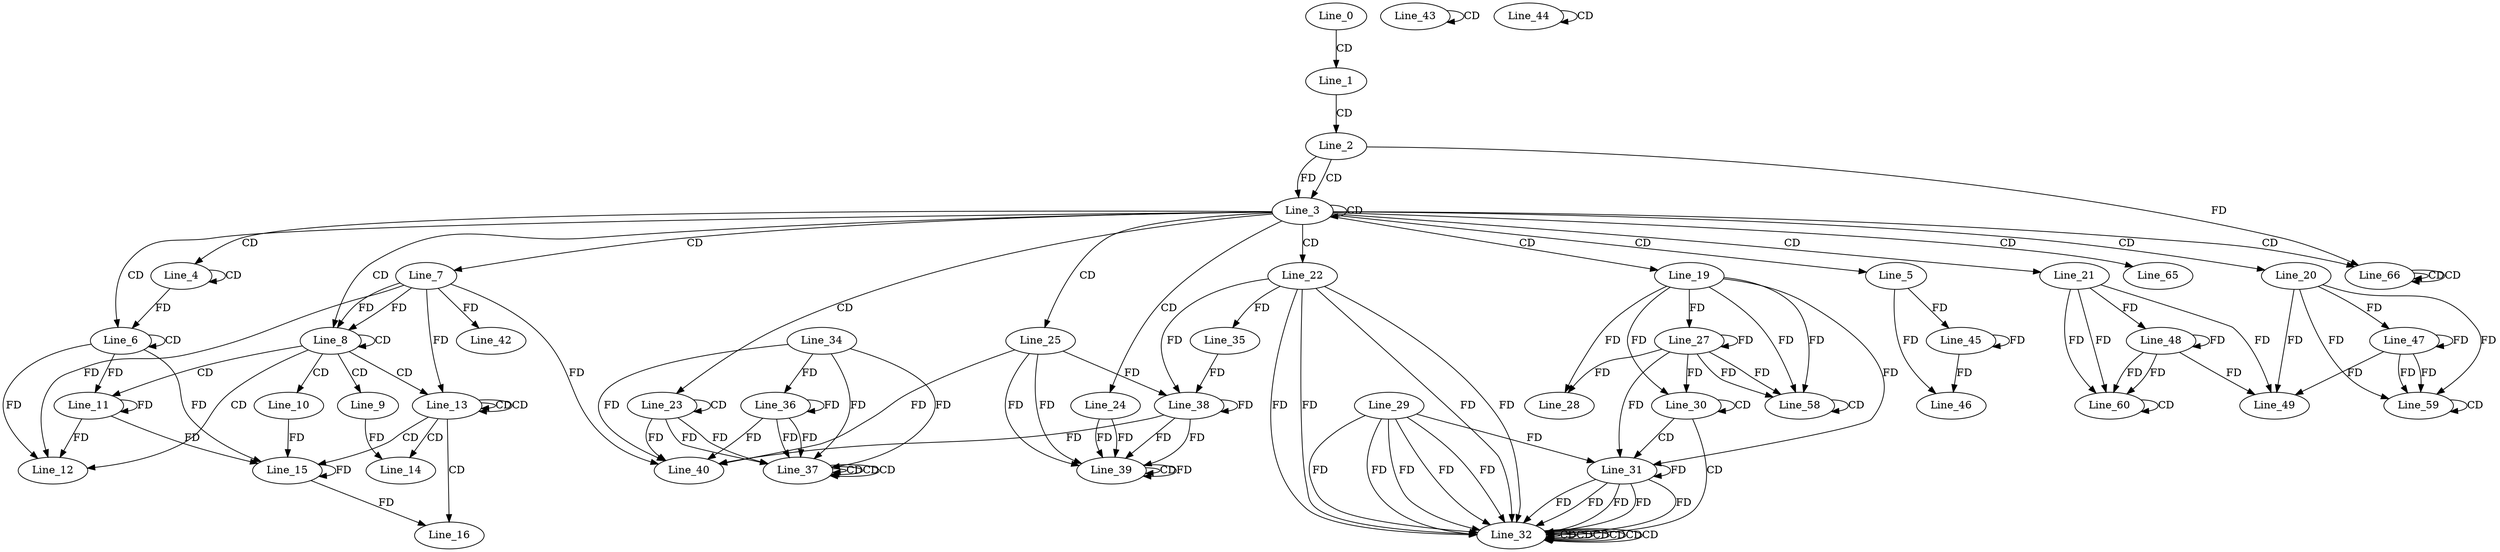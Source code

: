 digraph G {
  Line_0;
  Line_1;
  Line_2;
  Line_3;
  Line_3;
  Line_3;
  Line_4;
  Line_4;
  Line_5;
  Line_6;
  Line_6;
  Line_7;
  Line_8;
  Line_8;
  Line_9;
  Line_10;
  Line_11;
  Line_11;
  Line_12;
  Line_13;
  Line_13;
  Line_14;
  Line_15;
  Line_15;
  Line_15;
  Line_15;
  Line_15;
  Line_16;
  Line_19;
  Line_20;
  Line_21;
  Line_22;
  Line_23;
  Line_23;
  Line_24;
  Line_25;
  Line_27;
  Line_28;
  Line_30;
  Line_30;
  Line_31;
  Line_29;
  Line_31;
  Line_31;
  Line_32;
  Line_32;
  Line_32;
  Line_32;
  Line_32;
  Line_32;
  Line_32;
  Line_32;
  Line_35;
  Line_34;
  Line_36;
  Line_37;
  Line_37;
  Line_37;
  Line_37;
  Line_38;
  Line_38;
  Line_35;
  Line_39;
  Line_39;
  Line_40;
  Line_42;
  Line_43;
  Line_43;
  Line_44;
  Line_44;
  Line_45;
  Line_46;
  Line_47;
  Line_47;
  Line_48;
  Line_48;
  Line_49;
  Line_49;
  Line_58;
  Line_58;
  Line_59;
  Line_59;
  Line_60;
  Line_60;
  Line_65;
  Line_66;
  Line_66;
  Line_66;
  Line_66;
  Line_0 -> Line_1 [ label="CD" ];
  Line_1 -> Line_2 [ label="CD" ];
  Line_2 -> Line_3 [ label="CD" ];
  Line_3 -> Line_3 [ label="CD" ];
  Line_2 -> Line_3 [ label="FD" ];
  Line_3 -> Line_4 [ label="CD" ];
  Line_4 -> Line_4 [ label="CD" ];
  Line_3 -> Line_5 [ label="CD" ];
  Line_3 -> Line_6 [ label="CD" ];
  Line_6 -> Line_6 [ label="CD" ];
  Line_4 -> Line_6 [ label="FD" ];
  Line_3 -> Line_7 [ label="CD" ];
  Line_3 -> Line_8 [ label="CD" ];
  Line_7 -> Line_8 [ label="FD" ];
  Line_8 -> Line_8 [ label="CD" ];
  Line_7 -> Line_8 [ label="FD" ];
  Line_8 -> Line_9 [ label="CD" ];
  Line_8 -> Line_10 [ label="CD" ];
  Line_8 -> Line_11 [ label="CD" ];
  Line_6 -> Line_11 [ label="FD" ];
  Line_11 -> Line_11 [ label="FD" ];
  Line_8 -> Line_12 [ label="CD" ];
  Line_7 -> Line_12 [ label="FD" ];
  Line_6 -> Line_12 [ label="FD" ];
  Line_11 -> Line_12 [ label="FD" ];
  Line_8 -> Line_13 [ label="CD" ];
  Line_13 -> Line_13 [ label="CD" ];
  Line_13 -> Line_13 [ label="CD" ];
  Line_7 -> Line_13 [ label="FD" ];
  Line_13 -> Line_14 [ label="CD" ];
  Line_9 -> Line_14 [ label="FD" ];
  Line_13 -> Line_15 [ label="CD" ];
  Line_15 -> Line_15 [ label="FD" ];
  Line_6 -> Line_15 [ label="FD" ];
  Line_11 -> Line_15 [ label="FD" ];
  Line_10 -> Line_15 [ label="FD" ];
  Line_13 -> Line_16 [ label="CD" ];
  Line_15 -> Line_16 [ label="FD" ];
  Line_3 -> Line_19 [ label="CD" ];
  Line_3 -> Line_20 [ label="CD" ];
  Line_3 -> Line_21 [ label="CD" ];
  Line_3 -> Line_22 [ label="CD" ];
  Line_3 -> Line_23 [ label="CD" ];
  Line_23 -> Line_23 [ label="CD" ];
  Line_3 -> Line_24 [ label="CD" ];
  Line_3 -> Line_25 [ label="CD" ];
  Line_19 -> Line_27 [ label="FD" ];
  Line_27 -> Line_27 [ label="FD" ];
  Line_19 -> Line_28 [ label="FD" ];
  Line_27 -> Line_28 [ label="FD" ];
  Line_30 -> Line_30 [ label="CD" ];
  Line_19 -> Line_30 [ label="FD" ];
  Line_27 -> Line_30 [ label="FD" ];
  Line_30 -> Line_31 [ label="CD" ];
  Line_31 -> Line_31 [ label="FD" ];
  Line_29 -> Line_31 [ label="FD" ];
  Line_19 -> Line_31 [ label="FD" ];
  Line_27 -> Line_31 [ label="FD" ];
  Line_30 -> Line_32 [ label="CD" ];
  Line_32 -> Line_32 [ label="CD" ];
  Line_32 -> Line_32 [ label="CD" ];
  Line_31 -> Line_32 [ label="FD" ];
  Line_29 -> Line_32 [ label="FD" ];
  Line_32 -> Line_32 [ label="CD" ];
  Line_22 -> Line_32 [ label="FD" ];
  Line_31 -> Line_32 [ label="FD" ];
  Line_29 -> Line_32 [ label="FD" ];
  Line_32 -> Line_32 [ label="CD" ];
  Line_22 -> Line_32 [ label="FD" ];
  Line_31 -> Line_32 [ label="FD" ];
  Line_29 -> Line_32 [ label="FD" ];
  Line_32 -> Line_32 [ label="CD" ];
  Line_22 -> Line_32 [ label="FD" ];
  Line_31 -> Line_32 [ label="FD" ];
  Line_29 -> Line_32 [ label="FD" ];
  Line_32 -> Line_32 [ label="CD" ];
  Line_22 -> Line_32 [ label="FD" ];
  Line_31 -> Line_32 [ label="FD" ];
  Line_29 -> Line_32 [ label="FD" ];
  Line_22 -> Line_35 [ label="FD" ];
  Line_34 -> Line_36 [ label="FD" ];
  Line_36 -> Line_36 [ label="FD" ];
  Line_37 -> Line_37 [ label="CD" ];
  Line_37 -> Line_37 [ label="CD" ];
  Line_23 -> Line_37 [ label="FD" ];
  Line_34 -> Line_37 [ label="FD" ];
  Line_36 -> Line_37 [ label="FD" ];
  Line_37 -> Line_37 [ label="CD" ];
  Line_23 -> Line_37 [ label="FD" ];
  Line_34 -> Line_37 [ label="FD" ];
  Line_36 -> Line_37 [ label="FD" ];
  Line_25 -> Line_38 [ label="FD" ];
  Line_38 -> Line_38 [ label="FD" ];
  Line_22 -> Line_38 [ label="FD" ];
  Line_35 -> Line_38 [ label="FD" ];
  Line_25 -> Line_39 [ label="FD" ];
  Line_38 -> Line_39 [ label="FD" ];
  Line_24 -> Line_39 [ label="FD" ];
  Line_39 -> Line_39 [ label="CD" ];
  Line_24 -> Line_39 [ label="FD" ];
  Line_39 -> Line_39 [ label="FD" ];
  Line_25 -> Line_39 [ label="FD" ];
  Line_38 -> Line_39 [ label="FD" ];
  Line_23 -> Line_40 [ label="FD" ];
  Line_34 -> Line_40 [ label="FD" ];
  Line_36 -> Line_40 [ label="FD" ];
  Line_7 -> Line_40 [ label="FD" ];
  Line_25 -> Line_40 [ label="FD" ];
  Line_38 -> Line_40 [ label="FD" ];
  Line_7 -> Line_42 [ label="FD" ];
  Line_43 -> Line_43 [ label="CD" ];
  Line_44 -> Line_44 [ label="CD" ];
  Line_5 -> Line_45 [ label="FD" ];
  Line_45 -> Line_45 [ label="FD" ];
  Line_5 -> Line_46 [ label="FD" ];
  Line_45 -> Line_46 [ label="FD" ];
  Line_20 -> Line_47 [ label="FD" ];
  Line_47 -> Line_47 [ label="FD" ];
  Line_21 -> Line_48 [ label="FD" ];
  Line_48 -> Line_48 [ label="FD" ];
  Line_21 -> Line_49 [ label="FD" ];
  Line_48 -> Line_49 [ label="FD" ];
  Line_20 -> Line_49 [ label="FD" ];
  Line_47 -> Line_49 [ label="FD" ];
  Line_19 -> Line_58 [ label="FD" ];
  Line_27 -> Line_58 [ label="FD" ];
  Line_58 -> Line_58 [ label="CD" ];
  Line_19 -> Line_58 [ label="FD" ];
  Line_27 -> Line_58 [ label="FD" ];
  Line_20 -> Line_59 [ label="FD" ];
  Line_47 -> Line_59 [ label="FD" ];
  Line_59 -> Line_59 [ label="CD" ];
  Line_20 -> Line_59 [ label="FD" ];
  Line_47 -> Line_59 [ label="FD" ];
  Line_21 -> Line_60 [ label="FD" ];
  Line_48 -> Line_60 [ label="FD" ];
  Line_60 -> Line_60 [ label="CD" ];
  Line_21 -> Line_60 [ label="FD" ];
  Line_48 -> Line_60 [ label="FD" ];
  Line_3 -> Line_65 [ label="CD" ];
  Line_3 -> Line_66 [ label="CD" ];
  Line_66 -> Line_66 [ label="CD" ];
  Line_2 -> Line_66 [ label="FD" ];
  Line_66 -> Line_66 [ label="CD" ];
}
